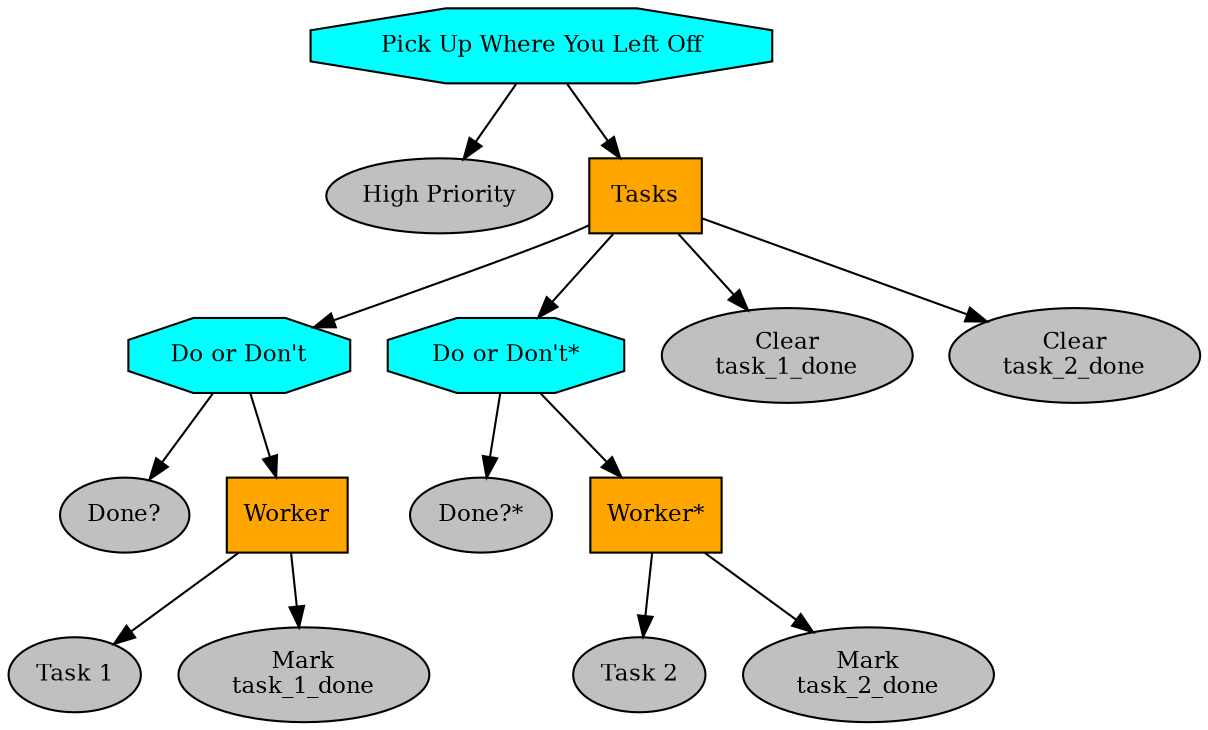 digraph pick_up_where_you_left_off {
graph [fontname="times-roman"];
node [fontname="times-roman"];
edge [fontname="times-roman"];
"Pick Up Where You Left Off" [shape=octagon, style=filled, fillcolor=cyan, fontsize=11, fontcolor=black];
"High Priority" [shape=ellipse, style=filled, fillcolor=gray, fontsize=11, fontcolor=black];
"Pick Up Where You Left Off" -> "High Priority";
Tasks [shape=box, style=filled, fillcolor=orange, fontsize=11, fontcolor=black];
"Pick Up Where You Left Off" -> Tasks;
"Do or Don't" [shape=octagon, style=filled, fillcolor=cyan, fontsize=11, fontcolor=black];
Tasks -> "Do or Don't";
"Done?" [shape=ellipse, style=filled, fillcolor=gray, fontsize=11, fontcolor=black];
"Do or Don't" -> "Done?";
Worker [shape=box, style=filled, fillcolor=orange, fontsize=11, fontcolor=black];
"Do or Don't" -> Worker;
"Task 1" [shape=ellipse, style=filled, fillcolor=gray, fontsize=11, fontcolor=black];
Worker -> "Task 1";
"Mark\ntask_1_done" [shape=ellipse, style=filled, fillcolor=gray, fontsize=11, fontcolor=black];
Worker -> "Mark\ntask_1_done";
"Do or Don't*" [shape=octagon, style=filled, fillcolor=cyan, fontsize=11, fontcolor=black];
Tasks -> "Do or Don't*";
"Done?*" [shape=ellipse, style=filled, fillcolor=gray, fontsize=11, fontcolor=black];
"Do or Don't*" -> "Done?*";
"Worker*" [shape=box, style=filled, fillcolor=orange, fontsize=11, fontcolor=black];
"Do or Don't*" -> "Worker*";
"Task 2" [shape=ellipse, style=filled, fillcolor=gray, fontsize=11, fontcolor=black];
"Worker*" -> "Task 2";
"Mark\ntask_2_done" [shape=ellipse, style=filled, fillcolor=gray, fontsize=11, fontcolor=black];
"Worker*" -> "Mark\ntask_2_done";
"Clear\ntask_1_done" [shape=ellipse, style=filled, fillcolor=gray, fontsize=11, fontcolor=black];
Tasks -> "Clear\ntask_1_done";
"Clear\ntask_2_done" [shape=ellipse, style=filled, fillcolor=gray, fontsize=11, fontcolor=black];
Tasks -> "Clear\ntask_2_done";
}
